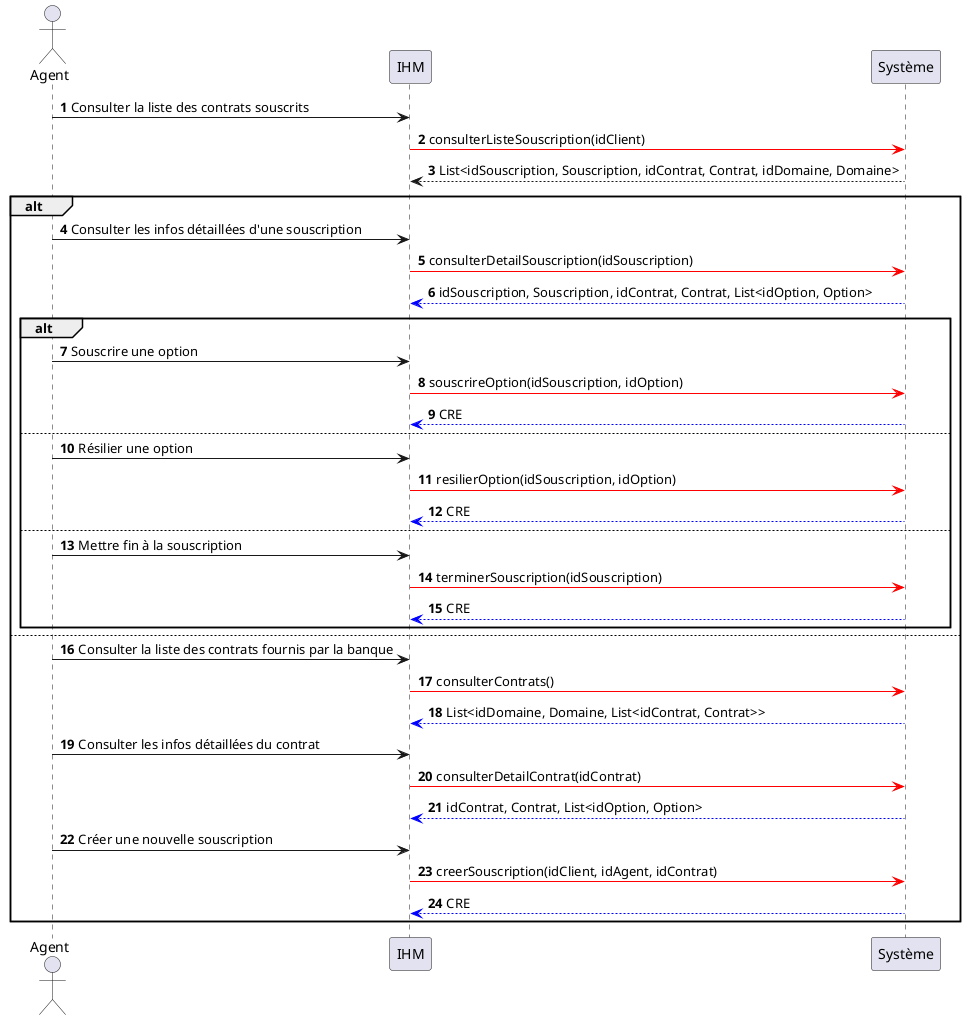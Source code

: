 @startuml
actor Agent
autonumber
Agent -> IHM : Consulter la liste des contrats souscrits
IHM -[#red]> Système : consulterListeSouscription(idClient)
Système --> IHM : List<idSouscription, Souscription, idContrat, Contrat, idDomaine, Domaine>
alt
    Agent -> IHM : Consulter les infos détaillées d'une souscription
    IHM -[#red]> Système : consulterDetailSouscription(idSouscription)
    Système -[#0000FF]-> IHM : idSouscription, Souscription, idContrat, Contrat, List<idOption, Option>
    alt
    Agent -> IHM : Souscrire une option
    IHM -[#red]> Système : souscrireOption(idSouscription, idOption)
    Système -[#0000FF]-> IHM : CRE
    else
    Agent -> IHM : Résilier une option
    IHM -[#red]> Système :resilierOption(idSouscription, idOption)
    Système -[#0000FF]-> IHM : CRE
    else
    Agent -> IHM : Mettre fin à la souscription
    IHM -[#red]> Système : terminerSouscription(idSouscription)
    Système -[#0000FF]-> IHM : CRE
    end
else
    Agent -> IHM : Consulter la liste des contrats fournis par la banque
    IHM -[#red]> Système : consulterContrats()
    Système -[#0000FF]-> IHM : List<idDomaine, Domaine, List<idContrat, Contrat>>

    Agent -> IHM : Consulter les infos détaillées du contrat
    IHM -[#red]> Système : consulterDetailContrat(idContrat)
    Système -[#0000FF]-> IHM : idContrat, Contrat, List<idOption, Option>

    Agent -> IHM : Créer une nouvelle souscription
    IHM -[#red]> Système : creerSouscription(idClient, idAgent, idContrat)
    Système -[#0000FF]-> IHM : CRE
end
@enduml